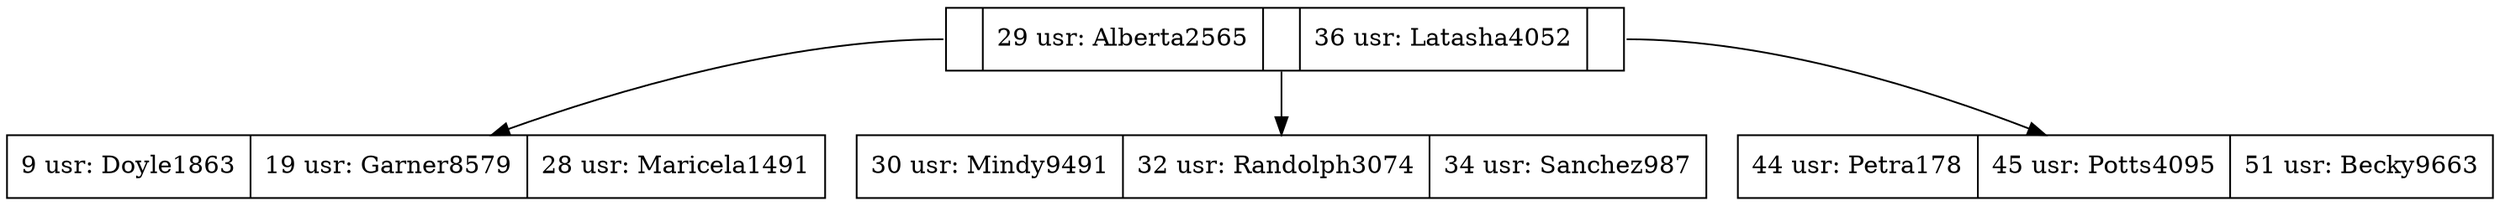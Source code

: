 digraph G {
node[shape=record]
		//Agregar Nodos Rama
R0x559e31666790[label="<C1>|29 usr: Alberta2565|<C2>|36 usr: Latasha4052|<C3>"];
R0x559e3167d6f0[label="9 usr: Doyle1863|19 usr: Garner8579|28 usr: Maricela1491"];
R0x559e31667db0[label="30 usr: Mindy9491|32 usr: Randolph3074|34 usr: Sanchez987"];
R0x559e3167d640[label="44 usr: Petra178|45 usr: Potts4095|51 usr: Becky9663"];
		//Agregar conexiones
R0x559e31666790:C1->R0x559e3167d6f0;
R0x559e31666790:C2->R0x559e31667db0;
R0x559e31666790:C3->R0x559e3167d640;
}